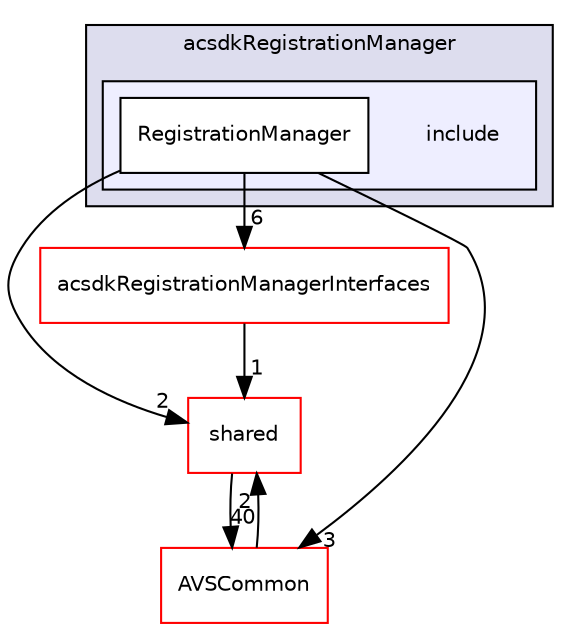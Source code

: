 digraph "/workplace/avs-device-sdk/core/acsdkRegistrationManager/include" {
  compound=true
  node [ fontsize="10", fontname="Helvetica"];
  edge [ labelfontsize="10", labelfontname="Helvetica"];
  subgraph clusterdir_0e266d38695ca9476ecc895db9e29676 {
    graph [ bgcolor="#ddddee", pencolor="black", label="acsdkRegistrationManager" fontname="Helvetica", fontsize="10", URL="dir_0e266d38695ca9476ecc895db9e29676.html"]
  subgraph clusterdir_3a778dbe7c7cb0b2902f548956c022c0 {
    graph [ bgcolor="#eeeeff", pencolor="black", label="" URL="dir_3a778dbe7c7cb0b2902f548956c022c0.html"];
    dir_3a778dbe7c7cb0b2902f548956c022c0 [shape=plaintext label="include"];
    dir_8a05f307021cef46821426013f6f37a3 [shape=box label="RegistrationManager" color="black" fillcolor="white" style="filled" URL="dir_8a05f307021cef46821426013f6f37a3.html"];
  }
  }
  dir_9982052f7ce695d12571567315b2fafa [shape=box label="shared" fillcolor="white" style="filled" color="red" URL="dir_9982052f7ce695d12571567315b2fafa.html"];
  dir_13e65effb2bde530b17b3d5eefcd0266 [shape=box label="AVSCommon" fillcolor="white" style="filled" color="red" URL="dir_13e65effb2bde530b17b3d5eefcd0266.html"];
  dir_ebd8ea06bd6775daf5a25f413a4a4aa2 [shape=box label="acsdkRegistrationManagerInterfaces" fillcolor="white" style="filled" color="red" URL="dir_ebd8ea06bd6775daf5a25f413a4a4aa2.html"];
  dir_9982052f7ce695d12571567315b2fafa->dir_13e65effb2bde530b17b3d5eefcd0266 [headlabel="40", labeldistance=1.5 headhref="dir_000116_000017.html"];
  dir_13e65effb2bde530b17b3d5eefcd0266->dir_9982052f7ce695d12571567315b2fafa [headlabel="2", labeldistance=1.5 headhref="dir_000017_000116.html"];
  dir_ebd8ea06bd6775daf5a25f413a4a4aa2->dir_9982052f7ce695d12571567315b2fafa [headlabel="1", labeldistance=1.5 headhref="dir_000560_000116.html"];
  dir_8a05f307021cef46821426013f6f37a3->dir_9982052f7ce695d12571567315b2fafa [headlabel="2", labeldistance=1.5 headhref="dir_000555_000116.html"];
  dir_8a05f307021cef46821426013f6f37a3->dir_13e65effb2bde530b17b3d5eefcd0266 [headlabel="3", labeldistance=1.5 headhref="dir_000555_000017.html"];
  dir_8a05f307021cef46821426013f6f37a3->dir_ebd8ea06bd6775daf5a25f413a4a4aa2 [headlabel="6", labeldistance=1.5 headhref="dir_000555_000560.html"];
}
